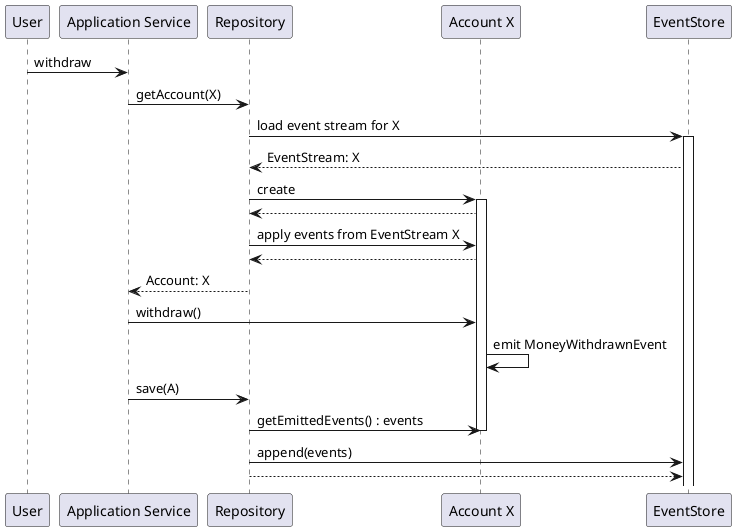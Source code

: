 @startuml

participant "User" as U
participant "Application Service" as AS
participant "Repository" as R
participant "Account X" as A
participant "EventStore" as ES

U -> AS: withdraw
AS -> R: getAccount(X)
R -> ES: load event stream for X
activate ES
R <-- ES: EventStream: X
R ->  A: create
activate A
R <-- A
R -> A: apply events from EventStream X
R <-- A
AS <-- R: Account: X
AS -> A: withdraw()
A -> A: emit MoneyWithdrawnEvent
AS -> R: save(A)
R -> A: getEmittedEvents() : events
deactivate A
R -> ES: append(events)
ES <-- R

@enduml